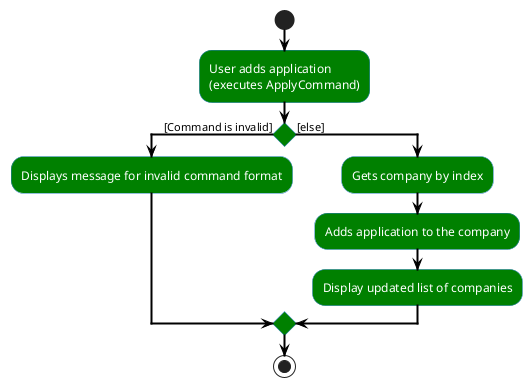 @startuml
skinparam {
  backgroundColor white

  ArrowColor black
  ArrowThickness 2

  ActivityBackgroundColor green
  ActivityBorderColor #2980B9
  ActivityFontColor white
}

start
:User adds application\n(executes ApplyCommand);

If () then ([Command is invalid])
    :Displays message for invalid command format;

    else ([else])

        :Gets company by index;
        :Adds application to the company;
        :Display updated list of companies;

        endif

stop
@enduml
